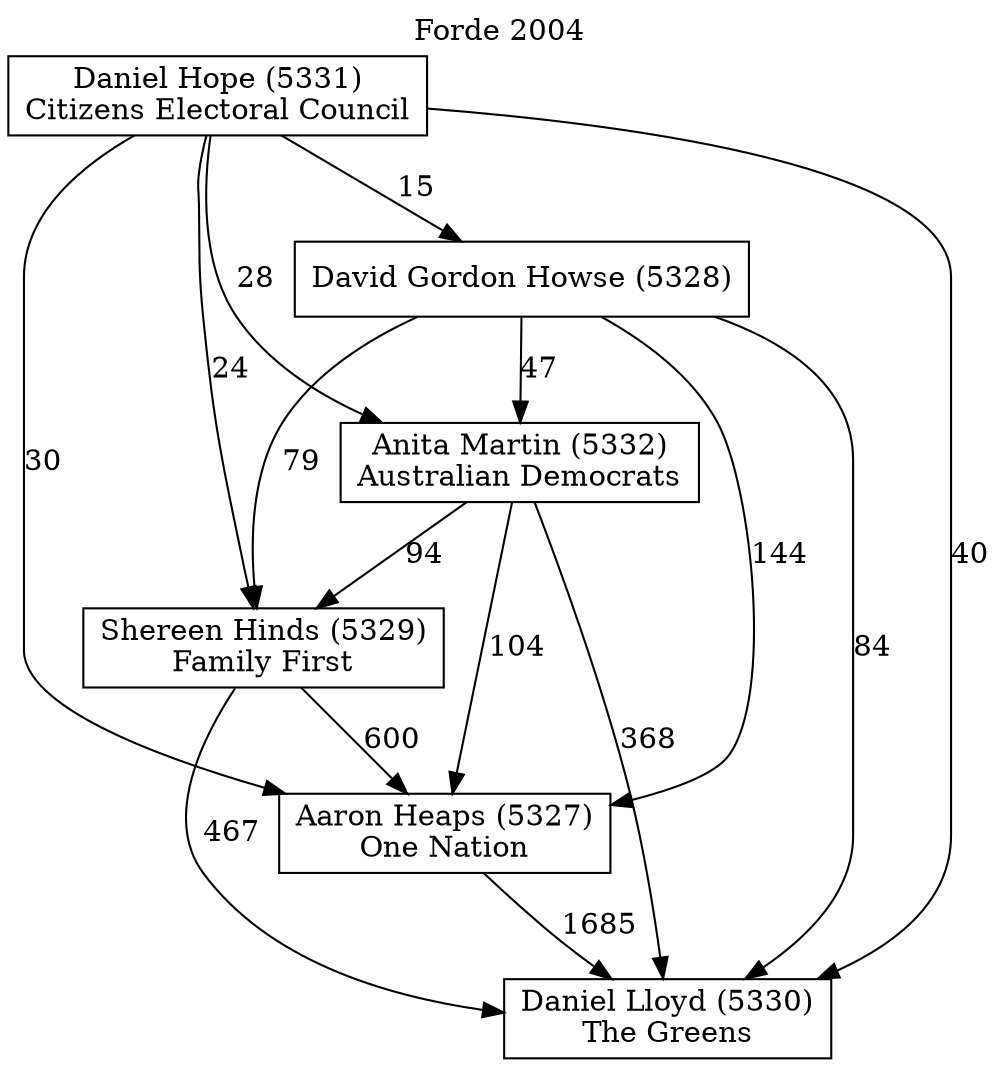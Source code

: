 // House preference flow
digraph "Daniel Lloyd (5330)_Forde_2004" {
	graph [label="Forde 2004" labelloc=t mclimit=10]
	node [shape=box]
	"Aaron Heaps (5327)" [label="Aaron Heaps (5327)
One Nation"]
	"Anita Martin (5332)" [label="Anita Martin (5332)
Australian Democrats"]
	"Daniel Hope (5331)" [label="Daniel Hope (5331)
Citizens Electoral Council"]
	"Daniel Lloyd (5330)" [label="Daniel Lloyd (5330)
The Greens"]
	"David Gordon Howse (5328)" [label="David Gordon Howse (5328)
"]
	"Shereen Hinds (5329)" [label="Shereen Hinds (5329)
Family First"]
	"Aaron Heaps (5327)" -> "Daniel Lloyd (5330)" [label=1685]
	"Anita Martin (5332)" -> "Aaron Heaps (5327)" [label=104]
	"Anita Martin (5332)" -> "Daniel Lloyd (5330)" [label=368]
	"Anita Martin (5332)" -> "Shereen Hinds (5329)" [label=94]
	"Daniel Hope (5331)" -> "Aaron Heaps (5327)" [label=30]
	"Daniel Hope (5331)" -> "Anita Martin (5332)" [label=28]
	"Daniel Hope (5331)" -> "Daniel Lloyd (5330)" [label=40]
	"Daniel Hope (5331)" -> "David Gordon Howse (5328)" [label=15]
	"Daniel Hope (5331)" -> "Shereen Hinds (5329)" [label=24]
	"David Gordon Howse (5328)" -> "Aaron Heaps (5327)" [label=144]
	"David Gordon Howse (5328)" -> "Anita Martin (5332)" [label=47]
	"David Gordon Howse (5328)" -> "Daniel Lloyd (5330)" [label=84]
	"David Gordon Howse (5328)" -> "Shereen Hinds (5329)" [label=79]
	"Shereen Hinds (5329)" -> "Aaron Heaps (5327)" [label=600]
	"Shereen Hinds (5329)" -> "Daniel Lloyd (5330)" [label=467]
}
